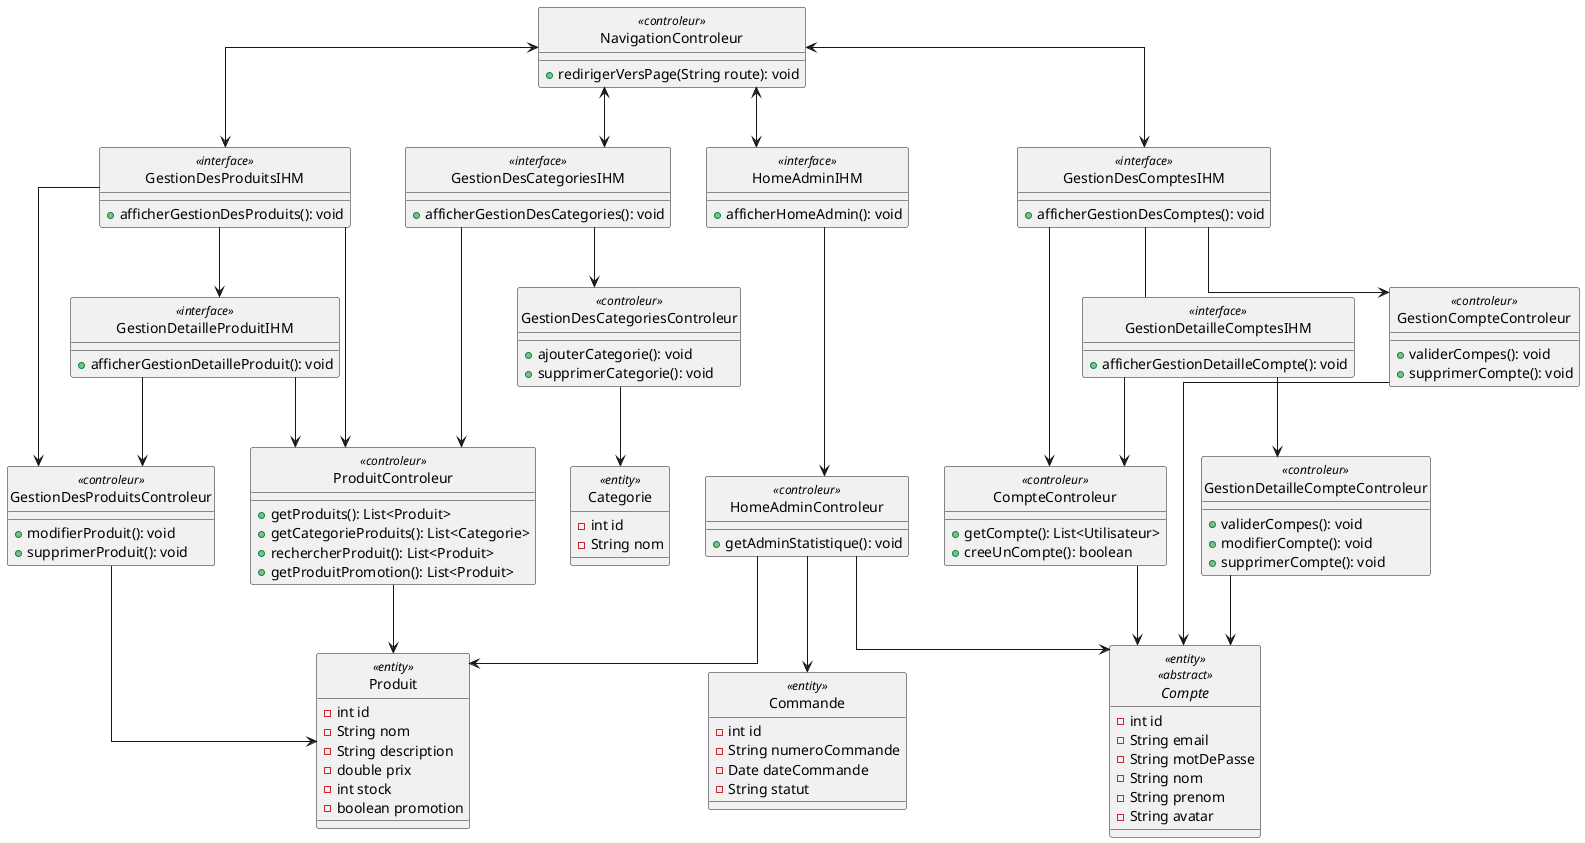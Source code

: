 @startuml
hide circle
skinparam linetype ortho
skinparam lineStyle jumps

'------------------- IHM -------------------'

class GestionDesProduitsIHM <<interface>>{
    + afficherGestionDesProduits(): void
}

class GestionDesComptesIHM <<interface>>{
    + afficherGestionDesComptes(): void
}
class GestionDetailleComptesIHM <<interface>>{
    + afficherGestionDetailleCompte(): void
}

class GestionDesCategoriesIHM <<interface>>{
    + afficherGestionDesCategories(): void
}

class GestionDetailleProduitIHM <<interface>>{
    + afficherGestionDetailleProduit(): void
}

class HomeAdminIHM <<interface>>{
    + afficherHomeAdmin(): void
}

'------------------- Contrôleur -------------------'

class CompteControleur <<controleur>>{
    + getCompte(): List<Utilisateur>
    + creeUnCompte(): boolean
}
class ProduitControleur <<controleur>>{
    + getProduits(): List<Produit>
    + getCategorieProduits(): List<Categorie>
    + rechercherProduit(): List<Produit>
    + getProduitPromotion(): List<Produit>
}
class NavigationControleur <<controleur>>{
    + redirigerVersPage(String route): void
}
class HomeAdminControleur <<controleur>>{
    + getAdminStatistique(): void
}
class GestionDesProduitsControleur <<controleur>>{
    + modifierProduit(): void
    + supprimerProduit(): void
}
class GestionCompteControleur <<controleur>>{
    + validerCompes(): void
    + supprimerCompte(): void

}
class GestionDetailleCompteControleur <<controleur>>{
    + validerCompes(): void
    + modifierCompte(): void
    + supprimerCompte(): void
}
class GestionDesCategoriesControleur <<controleur>>{
    + ajouterCategorie(): void
    + supprimerCategorie(): void
}

'-------------------Laison-------------------'
NavigationControleur <--> HomeAdminIHM
NavigationControleur <--> GestionDesProduitsIHM
NavigationControleur <--> GestionDesComptesIHM
NavigationControleur <--> GestionDesCategoriesIHM

CompteControleur --> Compte

ProduitControleur --> Produit

HomeAdminIHM --> HomeAdminControleur
HomeAdminControleur --> Produit
HomeAdminControleur --> Compte
HomeAdminControleur --> Commande

GestionDesProduitsIHM --> ProduitControleur
GestionDesProduitsIHM --> GestionDesProduitsControleur
GestionDesProduitsIHM --> GestionDetailleProduitIHM
GestionDesComptesIHM -- GestionDetailleComptesIHM

GestionDesProduitsControleur --> Produit

GestionDetailleProduitIHM --> ProduitControleur
GestionDetailleProduitIHM --> GestionDesProduitsControleur

GestionDesComptesIHM --> CompteControleur
GestionDesComptesIHM --> GestionCompteControleur

GestionCompteControleur --> Compte

GestionDetailleComptesIHM --> CompteControleur
GestionDetailleComptesIHM --> GestionDetailleCompteControleur

GestionDetailleCompteControleur --> Compte

GestionDesCategoriesIHM --> ProduitControleur
GestionDesCategoriesIHM --> GestionDesCategoriesControleur
GestionDesCategoriesControleur --> Categorie

'------------------- Class / Entity -------------------'

abstract class Compte <<entity>><<abstract>> {
    - int id
    - String email
    - String motDePasse
    - String nom
    - String prenom
    - String avatar
}
class Produit <<entity>>{
    - int id
    - String nom
    - String description
    - double prix
    - int stock
    - boolean promotion
}
class Commande <<entity>> {
    - int id
    - String numeroCommande
    - Date dateCommande
    - String statut
}
class Categorie <<entity>> {
    - int id
    - String nom
}

@enduml
